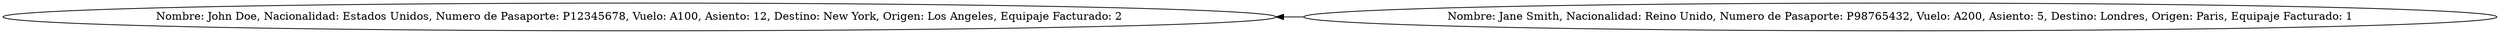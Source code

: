 digraph G {
  rankdir=RL;
  node0 [label="Nombre: Jane Smith, Nacionalidad: Reino Unido, Numero de Pasaporte: P98765432, Vuelo: A200, Asiento: 5, Destino: Londres, Origen: Paris, Equipaje Facturado: 1"];
  node1 [label="Nombre: John Doe, Nacionalidad: Estados Unidos, Numero de Pasaporte: P12345678, Vuelo: A100, Asiento: 12, Destino: New York, Origen: Los Angeles, Equipaje Facturado: 2"];
  node0 -> node1;
}
